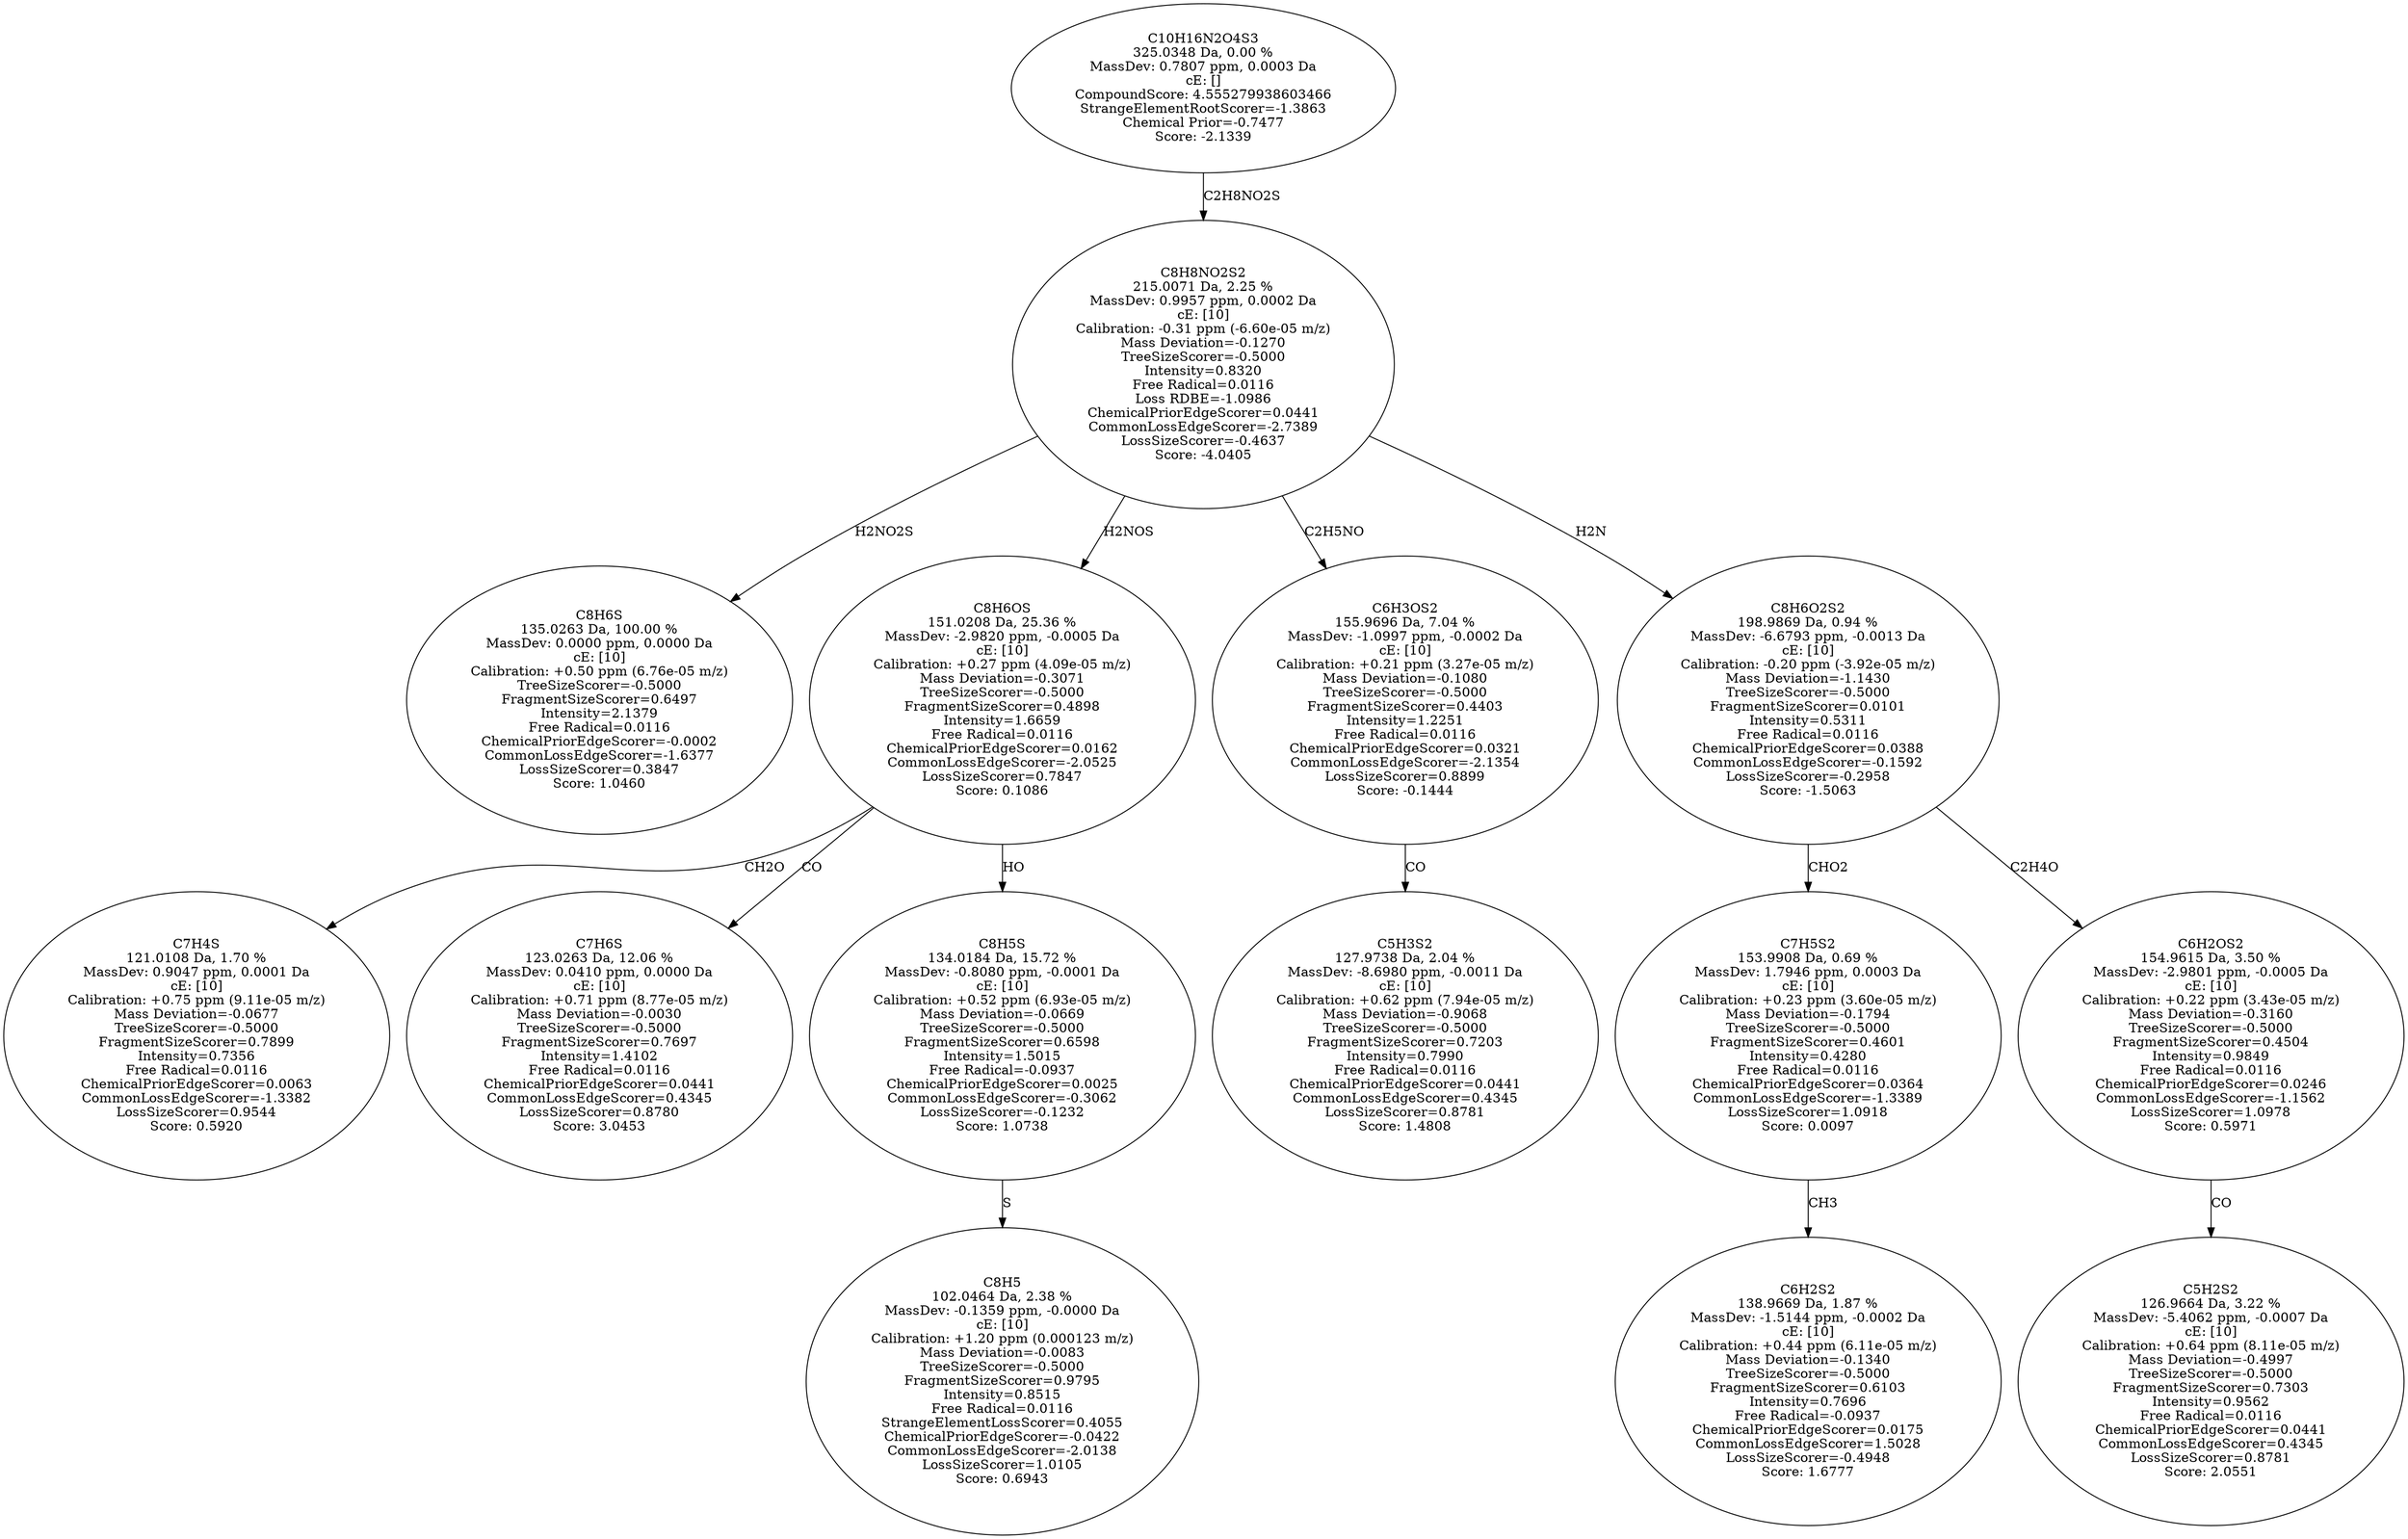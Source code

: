 strict digraph {
v1 [label="C8H6S\n135.0263 Da, 100.00 %\nMassDev: 0.0000 ppm, 0.0000 Da\ncE: [10]\nCalibration: +0.50 ppm (6.76e-05 m/z)\nTreeSizeScorer=-0.5000\nFragmentSizeScorer=0.6497\nIntensity=2.1379\nFree Radical=0.0116\nChemicalPriorEdgeScorer=-0.0002\nCommonLossEdgeScorer=-1.6377\nLossSizeScorer=0.3847\nScore: 1.0460"];
v2 [label="C7H4S\n121.0108 Da, 1.70 %\nMassDev: 0.9047 ppm, 0.0001 Da\ncE: [10]\nCalibration: +0.75 ppm (9.11e-05 m/z)\nMass Deviation=-0.0677\nTreeSizeScorer=-0.5000\nFragmentSizeScorer=0.7899\nIntensity=0.7356\nFree Radical=0.0116\nChemicalPriorEdgeScorer=0.0063\nCommonLossEdgeScorer=-1.3382\nLossSizeScorer=0.9544\nScore: 0.5920"];
v3 [label="C7H6S\n123.0263 Da, 12.06 %\nMassDev: 0.0410 ppm, 0.0000 Da\ncE: [10]\nCalibration: +0.71 ppm (8.77e-05 m/z)\nMass Deviation=-0.0030\nTreeSizeScorer=-0.5000\nFragmentSizeScorer=0.7697\nIntensity=1.4102\nFree Radical=0.0116\nChemicalPriorEdgeScorer=0.0441\nCommonLossEdgeScorer=0.4345\nLossSizeScorer=0.8780\nScore: 3.0453"];
v4 [label="C8H5\n102.0464 Da, 2.38 %\nMassDev: -0.1359 ppm, -0.0000 Da\ncE: [10]\nCalibration: +1.20 ppm (0.000123 m/z)\nMass Deviation=-0.0083\nTreeSizeScorer=-0.5000\nFragmentSizeScorer=0.9795\nIntensity=0.8515\nFree Radical=0.0116\nStrangeElementLossScorer=0.4055\nChemicalPriorEdgeScorer=-0.0422\nCommonLossEdgeScorer=-2.0138\nLossSizeScorer=1.0105\nScore: 0.6943"];
v5 [label="C8H5S\n134.0184 Da, 15.72 %\nMassDev: -0.8080 ppm, -0.0001 Da\ncE: [10]\nCalibration: +0.52 ppm (6.93e-05 m/z)\nMass Deviation=-0.0669\nTreeSizeScorer=-0.5000\nFragmentSizeScorer=0.6598\nIntensity=1.5015\nFree Radical=-0.0937\nChemicalPriorEdgeScorer=0.0025\nCommonLossEdgeScorer=-0.3062\nLossSizeScorer=-0.1232\nScore: 1.0738"];
v6 [label="C8H6OS\n151.0208 Da, 25.36 %\nMassDev: -2.9820 ppm, -0.0005 Da\ncE: [10]\nCalibration: +0.27 ppm (4.09e-05 m/z)\nMass Deviation=-0.3071\nTreeSizeScorer=-0.5000\nFragmentSizeScorer=0.4898\nIntensity=1.6659\nFree Radical=0.0116\nChemicalPriorEdgeScorer=0.0162\nCommonLossEdgeScorer=-2.0525\nLossSizeScorer=0.7847\nScore: 0.1086"];
v7 [label="C5H3S2\n127.9738 Da, 2.04 %\nMassDev: -8.6980 ppm, -0.0011 Da\ncE: [10]\nCalibration: +0.62 ppm (7.94e-05 m/z)\nMass Deviation=-0.9068\nTreeSizeScorer=-0.5000\nFragmentSizeScorer=0.7203\nIntensity=0.7990\nFree Radical=0.0116\nChemicalPriorEdgeScorer=0.0441\nCommonLossEdgeScorer=0.4345\nLossSizeScorer=0.8781\nScore: 1.4808"];
v8 [label="C6H3OS2\n155.9696 Da, 7.04 %\nMassDev: -1.0997 ppm, -0.0002 Da\ncE: [10]\nCalibration: +0.21 ppm (3.27e-05 m/z)\nMass Deviation=-0.1080\nTreeSizeScorer=-0.5000\nFragmentSizeScorer=0.4403\nIntensity=1.2251\nFree Radical=0.0116\nChemicalPriorEdgeScorer=0.0321\nCommonLossEdgeScorer=-2.1354\nLossSizeScorer=0.8899\nScore: -0.1444"];
v9 [label="C6H2S2\n138.9669 Da, 1.87 %\nMassDev: -1.5144 ppm, -0.0002 Da\ncE: [10]\nCalibration: +0.44 ppm (6.11e-05 m/z)\nMass Deviation=-0.1340\nTreeSizeScorer=-0.5000\nFragmentSizeScorer=0.6103\nIntensity=0.7696\nFree Radical=-0.0937\nChemicalPriorEdgeScorer=0.0175\nCommonLossEdgeScorer=1.5028\nLossSizeScorer=-0.4948\nScore: 1.6777"];
v10 [label="C7H5S2\n153.9908 Da, 0.69 %\nMassDev: 1.7946 ppm, 0.0003 Da\ncE: [10]\nCalibration: +0.23 ppm (3.60e-05 m/z)\nMass Deviation=-0.1794\nTreeSizeScorer=-0.5000\nFragmentSizeScorer=0.4601\nIntensity=0.4280\nFree Radical=0.0116\nChemicalPriorEdgeScorer=0.0364\nCommonLossEdgeScorer=-1.3389\nLossSizeScorer=1.0918\nScore: 0.0097"];
v11 [label="C5H2S2\n126.9664 Da, 3.22 %\nMassDev: -5.4062 ppm, -0.0007 Da\ncE: [10]\nCalibration: +0.64 ppm (8.11e-05 m/z)\nMass Deviation=-0.4997\nTreeSizeScorer=-0.5000\nFragmentSizeScorer=0.7303\nIntensity=0.9562\nFree Radical=0.0116\nChemicalPriorEdgeScorer=0.0441\nCommonLossEdgeScorer=0.4345\nLossSizeScorer=0.8781\nScore: 2.0551"];
v12 [label="C6H2OS2\n154.9615 Da, 3.50 %\nMassDev: -2.9801 ppm, -0.0005 Da\ncE: [10]\nCalibration: +0.22 ppm (3.43e-05 m/z)\nMass Deviation=-0.3160\nTreeSizeScorer=-0.5000\nFragmentSizeScorer=0.4504\nIntensity=0.9849\nFree Radical=0.0116\nChemicalPriorEdgeScorer=0.0246\nCommonLossEdgeScorer=-1.1562\nLossSizeScorer=1.0978\nScore: 0.5971"];
v13 [label="C8H6O2S2\n198.9869 Da, 0.94 %\nMassDev: -6.6793 ppm, -0.0013 Da\ncE: [10]\nCalibration: -0.20 ppm (-3.92e-05 m/z)\nMass Deviation=-1.1430\nTreeSizeScorer=-0.5000\nFragmentSizeScorer=0.0101\nIntensity=0.5311\nFree Radical=0.0116\nChemicalPriorEdgeScorer=0.0388\nCommonLossEdgeScorer=-0.1592\nLossSizeScorer=-0.2958\nScore: -1.5063"];
v14 [label="C8H8NO2S2\n215.0071 Da, 2.25 %\nMassDev: 0.9957 ppm, 0.0002 Da\ncE: [10]\nCalibration: -0.31 ppm (-6.60e-05 m/z)\nMass Deviation=-0.1270\nTreeSizeScorer=-0.5000\nIntensity=0.8320\nFree Radical=0.0116\nLoss RDBE=-1.0986\nChemicalPriorEdgeScorer=0.0441\nCommonLossEdgeScorer=-2.7389\nLossSizeScorer=-0.4637\nScore: -4.0405"];
v15 [label="C10H16N2O4S3\n325.0348 Da, 0.00 %\nMassDev: 0.7807 ppm, 0.0003 Da\ncE: []\nCompoundScore: 4.555279938603466\nStrangeElementRootScorer=-1.3863\nChemical Prior=-0.7477\nScore: -2.1339"];
v14 -> v1 [label="H2NO2S"];
v6 -> v2 [label="CH2O"];
v6 -> v3 [label="CO"];
v5 -> v4 [label="S"];
v6 -> v5 [label="HO"];
v14 -> v6 [label="H2NOS"];
v8 -> v7 [label="CO"];
v14 -> v8 [label="C2H5NO"];
v10 -> v9 [label="CH3"];
v13 -> v10 [label="CHO2"];
v12 -> v11 [label="CO"];
v13 -> v12 [label="C2H4O"];
v14 -> v13 [label="H2N"];
v15 -> v14 [label="C2H8NO2S"];
}